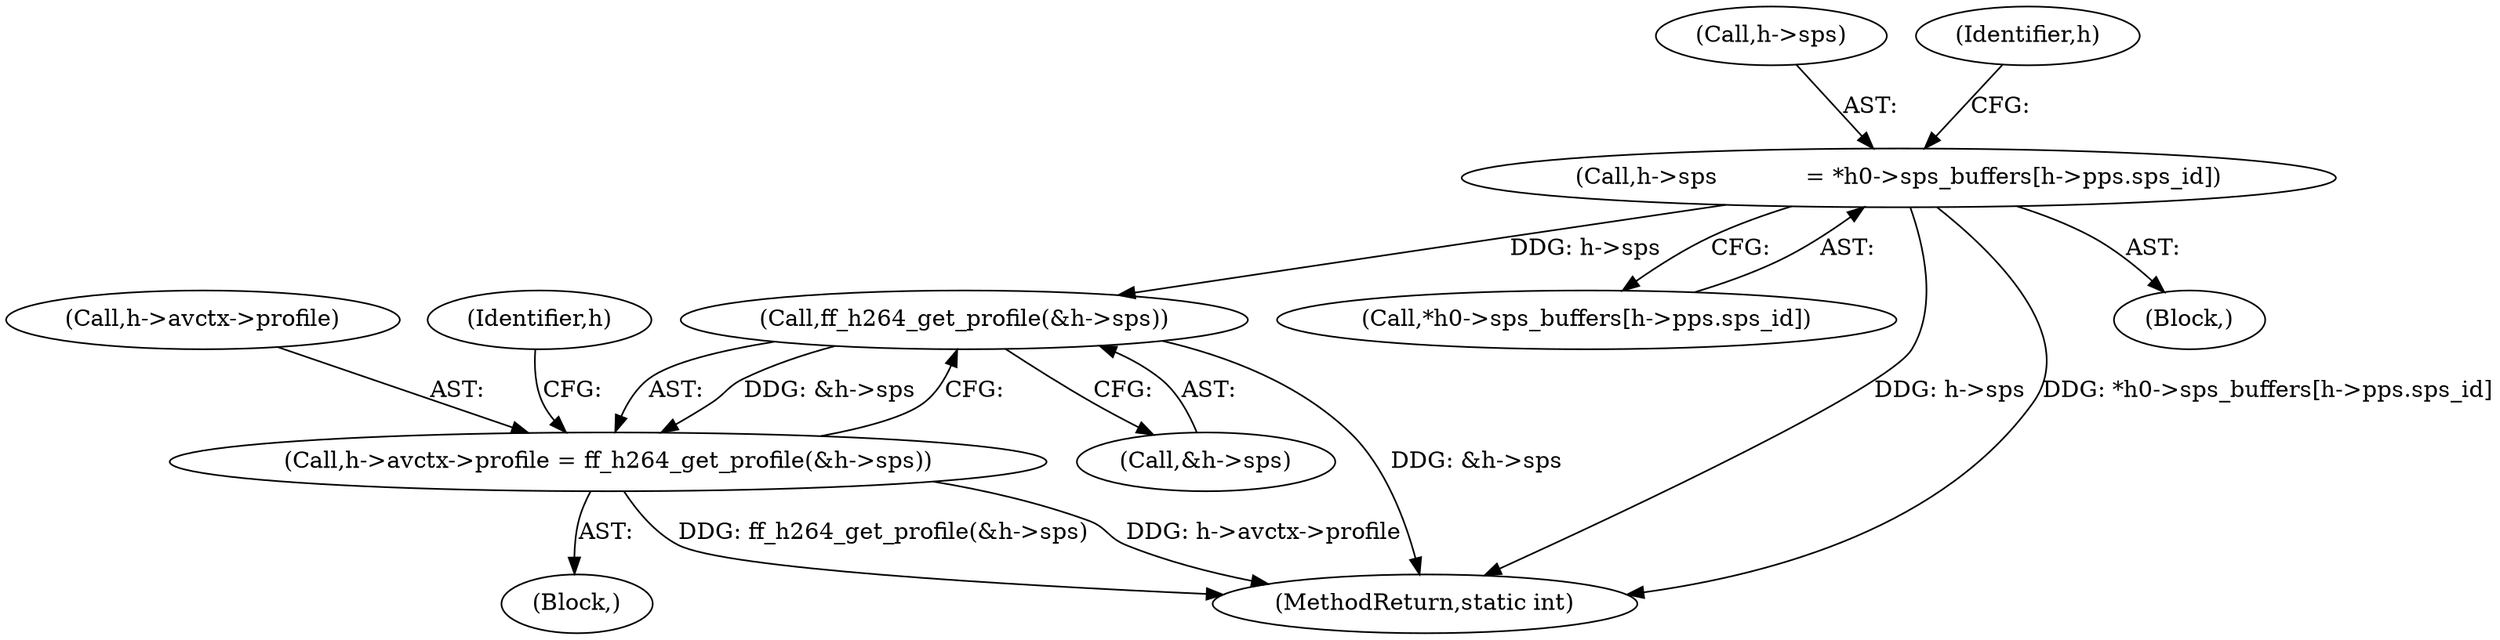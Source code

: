digraph "0_FFmpeg_29ffeef5e73b8f41ff3a3f2242d356759c66f91f@array" {
"1000382" [label="(Call,h->sps            = *h0->sps_buffers[h->pps.sps_id])"];
"1000506" [label="(Call,ff_h264_get_profile(&h->sps))"];
"1000500" [label="(Call,h->avctx->profile = ff_h264_get_profile(&h->sps))"];
"1000507" [label="(Call,&h->sps)"];
"1000383" [label="(Call,h->sps)"];
"1000386" [label="(Call,*h0->sps_buffers[h->pps.sps_id])"];
"1000500" [label="(Call,h->avctx->profile = ff_h264_get_profile(&h->sps))"];
"1000506" [label="(Call,ff_h264_get_profile(&h->sps))"];
"1003426" [label="(MethodReturn,static int)"];
"1000501" [label="(Call,h->avctx->profile)"];
"1000371" [label="(Block,)"];
"1000382" [label="(Call,h->sps            = *h0->sps_buffers[h->pps.sps_id])"];
"1000400" [label="(Identifier,h)"];
"1000514" [label="(Identifier,h)"];
"1000127" [label="(Block,)"];
"1000382" -> "1000371"  [label="AST: "];
"1000382" -> "1000386"  [label="CFG: "];
"1000383" -> "1000382"  [label="AST: "];
"1000386" -> "1000382"  [label="AST: "];
"1000400" -> "1000382"  [label="CFG: "];
"1000382" -> "1003426"  [label="DDG: h->sps"];
"1000382" -> "1003426"  [label="DDG: *h0->sps_buffers[h->pps.sps_id]"];
"1000382" -> "1000506"  [label="DDG: h->sps"];
"1000506" -> "1000500"  [label="AST: "];
"1000506" -> "1000507"  [label="CFG: "];
"1000507" -> "1000506"  [label="AST: "];
"1000500" -> "1000506"  [label="CFG: "];
"1000506" -> "1003426"  [label="DDG: &h->sps"];
"1000506" -> "1000500"  [label="DDG: &h->sps"];
"1000500" -> "1000127"  [label="AST: "];
"1000501" -> "1000500"  [label="AST: "];
"1000514" -> "1000500"  [label="CFG: "];
"1000500" -> "1003426"  [label="DDG: ff_h264_get_profile(&h->sps)"];
"1000500" -> "1003426"  [label="DDG: h->avctx->profile"];
}
